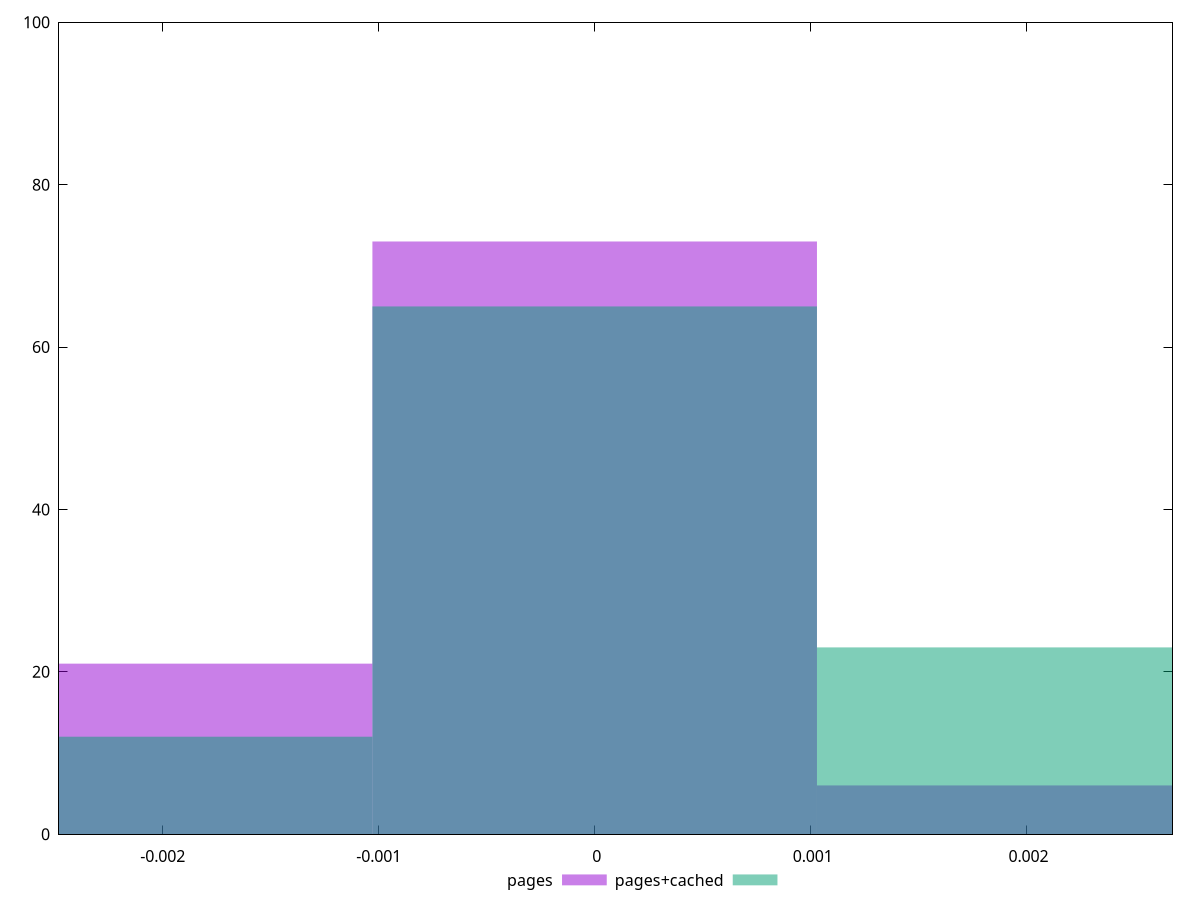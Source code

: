 reset

$pages <<EOF
-0.002058631894786995 21
0 73
0.002058631894786995 6
EOF

$pagesCached <<EOF
-0.002058631894786995 12
0 65
0.002058631894786995 23
EOF

set key outside below
set boxwidth 0.002058631894786995
set xrange [-0.0024806720457930934:0.002675728366212085]
set yrange [0:100]
set trange [0:100]
set style fill transparent solid 0.5 noborder
set terminal svg size 640, 500 enhanced background rgb 'white'
set output "report_00018_2021-02-10T15-25-16.877Z/meta/pScore-difference/comparison/histogram/0_vs_1.svg"

plot $pages title "pages" with boxes, \
     $pagesCached title "pages+cached" with boxes

reset
